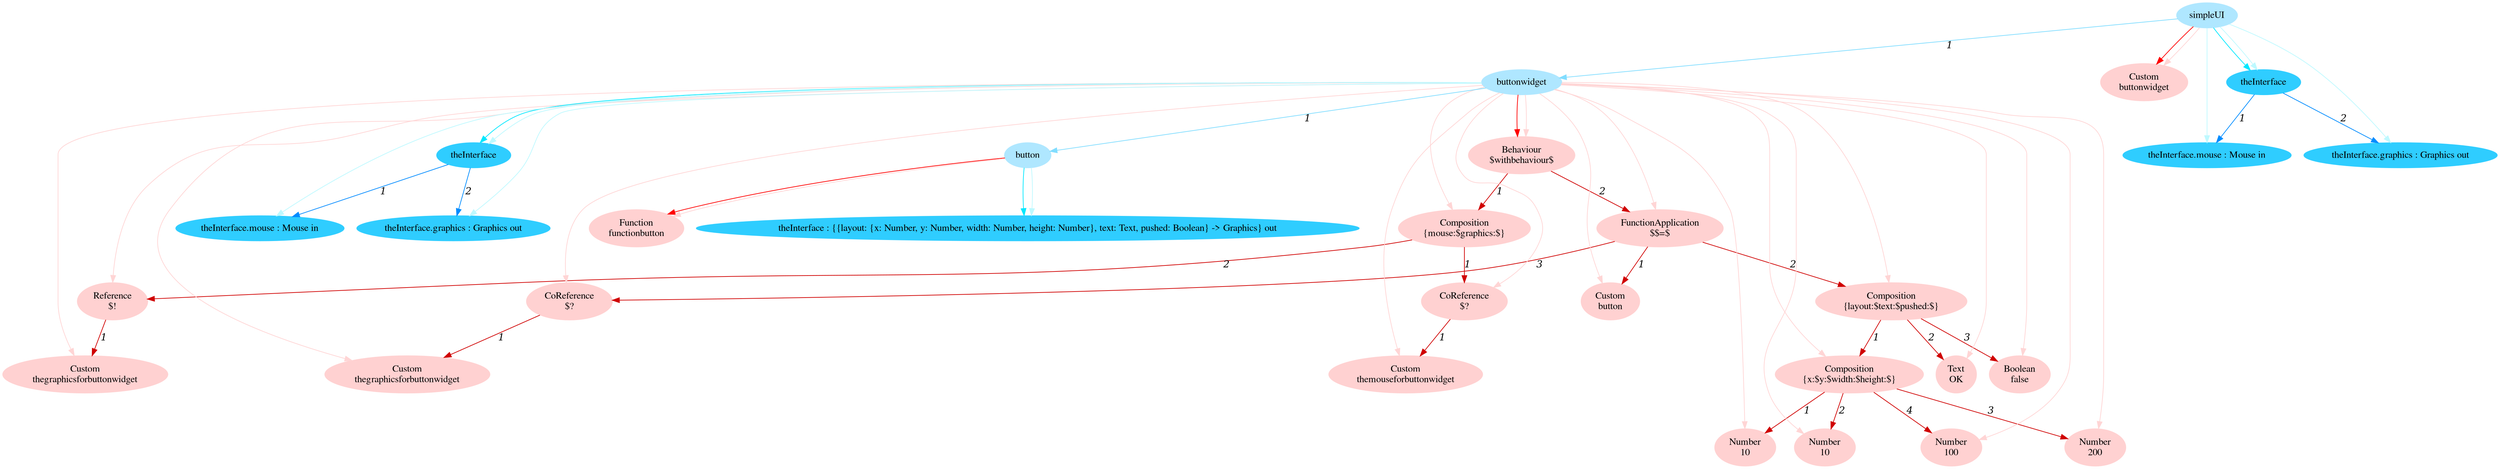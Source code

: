 digraph g{node_16127 [shape="ellipse", style="filled", color="#ffd1d1", fontname="Times", label="Function
functionbutton" ]
node_16140 [shape="ellipse", style="filled", color="#ffd1d1", fontname="Times", label="Behaviour
$withbehaviour$" ]
node_16142 [shape="ellipse", style="filled", color="#ffd1d1", fontname="Times", label="Composition
{mouse:$graphics:$}" ]
node_16144 [shape="ellipse", style="filled", color="#ffd1d1", fontname="Times", label="CoReference
$?" ]
node_16146 [shape="ellipse", style="filled", color="#ffd1d1", fontname="Times", label="Custom
themouseforbuttonwidget" ]
node_16149 [shape="ellipse", style="filled", color="#ffd1d1", fontname="Times", label="Reference
$!" ]
node_16151 [shape="ellipse", style="filled", color="#ffd1d1", fontname="Times", label="Custom
thegraphicsforbuttonwidget" ]
node_16156 [shape="ellipse", style="filled", color="#ffd1d1", fontname="Times", label="FunctionApplication
$$=$" ]
node_16158 [shape="ellipse", style="filled", color="#ffd1d1", fontname="Times", label="Custom
button" ]
node_16160 [shape="ellipse", style="filled", color="#ffd1d1", fontname="Times", label="Composition
{layout:$text:$pushed:$}" ]
node_16162 [shape="ellipse", style="filled", color="#ffd1d1", fontname="Times", label="Composition
{x:$y:$width:$height:$}" ]
node_16164 [shape="ellipse", style="filled", color="#ffd1d1", fontname="Times", label="Number
10" ]
node_16166 [shape="ellipse", style="filled", color="#ffd1d1", fontname="Times", label="Number
10" ]
node_16168 [shape="ellipse", style="filled", color="#ffd1d1", fontname="Times", label="Number
200" ]
node_16170 [shape="ellipse", style="filled", color="#ffd1d1", fontname="Times", label="Number
100" ]
node_16176 [shape="ellipse", style="filled", color="#ffd1d1", fontname="Times", label="Text
OK" ]
node_16178 [shape="ellipse", style="filled", color="#ffd1d1", fontname="Times", label="Boolean
false" ]
node_16183 [shape="ellipse", style="filled", color="#ffd1d1", fontname="Times", label="CoReference
$?" ]
node_16185 [shape="ellipse", style="filled", color="#ffd1d1", fontname="Times", label="Custom
thegraphicsforbuttonwidget" ]
node_16204 [shape="ellipse", style="filled", color="#ffd1d1", fontname="Times", label="Custom
buttonwidget" ]
node_16121 [shape="ellipse", style="filled", color="#afe7ff", fontname="Times", label="simpleUI" ]
node_16122 [shape="ellipse", style="filled", color="#afe7ff", fontname="Times", label="buttonwidget" ]
node_16123 [shape="ellipse", style="filled", color="#afe7ff", fontname="Times", label="button" ]
node_16124 [shape="ellipse", style="filled", color="#2fcdff", fontname="Times", label="theInterface : {{layout: {x: Number, y: Number, width: Number, height: Number}, text: Text, pushed: Boolean} -> Graphics} out" ]
node_16131 [shape="ellipse", style="filled", color="#2fcdff", fontname="Times", label="theInterface" ]
node_16132 [shape="ellipse", style="filled", color="#2fcdff", fontname="Times", label="theInterface.mouse : Mouse in" ]
node_16134 [shape="ellipse", style="filled", color="#2fcdff", fontname="Times", label="theInterface.graphics : Graphics out" ]
node_16195 [shape="ellipse", style="filled", color="#2fcdff", fontname="Times", label="theInterface" ]
node_16196 [shape="ellipse", style="filled", color="#2fcdff", fontname="Times", label="theInterface.mouse : Mouse in" ]
node_16198 [shape="ellipse", style="filled", color="#2fcdff", fontname="Times", label="theInterface.graphics : Graphics out" ]
node_16144 -> node_16146 [dir=forward, arrowHead=normal, fontname="Times-Italic", arrowsize=1, color="#d00000", label="1",  headlabel="", taillabel="" ]
node_16149 -> node_16151 [dir=forward, arrowHead=normal, fontname="Times-Italic", arrowsize=1, color="#d00000", label="1",  headlabel="", taillabel="" ]
node_16142 -> node_16144 [dir=forward, arrowHead=normal, fontname="Times-Italic", arrowsize=1, color="#d00000", label="1",  headlabel="", taillabel="" ]
node_16142 -> node_16149 [dir=forward, arrowHead=normal, fontname="Times-Italic", arrowsize=1, color="#d00000", label="2",  headlabel="", taillabel="" ]
node_16162 -> node_16164 [dir=forward, arrowHead=normal, fontname="Times-Italic", arrowsize=1, color="#d00000", label="1",  headlabel="", taillabel="" ]
node_16162 -> node_16166 [dir=forward, arrowHead=normal, fontname="Times-Italic", arrowsize=1, color="#d00000", label="2",  headlabel="", taillabel="" ]
node_16162 -> node_16168 [dir=forward, arrowHead=normal, fontname="Times-Italic", arrowsize=1, color="#d00000", label="3",  headlabel="", taillabel="" ]
node_16162 -> node_16170 [dir=forward, arrowHead=normal, fontname="Times-Italic", arrowsize=1, color="#d00000", label="4",  headlabel="", taillabel="" ]
node_16160 -> node_16162 [dir=forward, arrowHead=normal, fontname="Times-Italic", arrowsize=1, color="#d00000", label="1",  headlabel="", taillabel="" ]
node_16160 -> node_16176 [dir=forward, arrowHead=normal, fontname="Times-Italic", arrowsize=1, color="#d00000", label="2",  headlabel="", taillabel="" ]
node_16160 -> node_16178 [dir=forward, arrowHead=normal, fontname="Times-Italic", arrowsize=1, color="#d00000", label="3",  headlabel="", taillabel="" ]
node_16183 -> node_16185 [dir=forward, arrowHead=normal, fontname="Times-Italic", arrowsize=1, color="#d00000", label="1",  headlabel="", taillabel="" ]
node_16156 -> node_16158 [dir=forward, arrowHead=normal, fontname="Times-Italic", arrowsize=1, color="#d00000", label="1",  headlabel="", taillabel="" ]
node_16156 -> node_16160 [dir=forward, arrowHead=normal, fontname="Times-Italic", arrowsize=1, color="#d00000", label="2",  headlabel="", taillabel="" ]
node_16156 -> node_16183 [dir=forward, arrowHead=normal, fontname="Times-Italic", arrowsize=1, color="#d00000", label="3",  headlabel="", taillabel="" ]
node_16140 -> node_16142 [dir=forward, arrowHead=normal, fontname="Times-Italic", arrowsize=1, color="#d00000", label="1",  headlabel="", taillabel="" ]
node_16140 -> node_16156 [dir=forward, arrowHead=normal, fontname="Times-Italic", arrowsize=1, color="#d00000", label="2",  headlabel="", taillabel="" ]
node_16123 -> node_16127 [dir=forward, arrowHead=normal, fontname="Times-Italic", arrowsize=1, color="#ff0000", label="",  headlabel="", taillabel="" ]
node_16122 -> node_16140 [dir=forward, arrowHead=normal, fontname="Times-Italic", arrowsize=1, color="#ff0000", label="",  headlabel="", taillabel="" ]
node_16121 -> node_16204 [dir=forward, arrowHead=normal, fontname="Times-Italic", arrowsize=1, color="#ff0000", label="",  headlabel="", taillabel="" ]
node_16123 -> node_16127 [dir=forward, arrowHead=normal, fontname="Times-Italic", arrowsize=1, color="#ffd5d5", label="",  headlabel="", taillabel="" ]
node_16122 -> node_16140 [dir=forward, arrowHead=normal, fontname="Times-Italic", arrowsize=1, color="#ffd5d5", label="",  headlabel="", taillabel="" ]
node_16122 -> node_16142 [dir=forward, arrowHead=normal, fontname="Times-Italic", arrowsize=1, color="#ffd5d5", label="",  headlabel="", taillabel="" ]
node_16122 -> node_16144 [dir=forward, arrowHead=normal, fontname="Times-Italic", arrowsize=1, color="#ffd5d5", label="",  headlabel="", taillabel="" ]
node_16122 -> node_16146 [dir=forward, arrowHead=normal, fontname="Times-Italic", arrowsize=1, color="#ffd5d5", label="",  headlabel="", taillabel="" ]
node_16122 -> node_16149 [dir=forward, arrowHead=normal, fontname="Times-Italic", arrowsize=1, color="#ffd5d5", label="",  headlabel="", taillabel="" ]
node_16122 -> node_16151 [dir=forward, arrowHead=normal, fontname="Times-Italic", arrowsize=1, color="#ffd5d5", label="",  headlabel="", taillabel="" ]
node_16122 -> node_16156 [dir=forward, arrowHead=normal, fontname="Times-Italic", arrowsize=1, color="#ffd5d5", label="",  headlabel="", taillabel="" ]
node_16122 -> node_16158 [dir=forward, arrowHead=normal, fontname="Times-Italic", arrowsize=1, color="#ffd5d5", label="",  headlabel="", taillabel="" ]
node_16122 -> node_16160 [dir=forward, arrowHead=normal, fontname="Times-Italic", arrowsize=1, color="#ffd5d5", label="",  headlabel="", taillabel="" ]
node_16122 -> node_16162 [dir=forward, arrowHead=normal, fontname="Times-Italic", arrowsize=1, color="#ffd5d5", label="",  headlabel="", taillabel="" ]
node_16122 -> node_16164 [dir=forward, arrowHead=normal, fontname="Times-Italic", arrowsize=1, color="#ffd5d5", label="",  headlabel="", taillabel="" ]
node_16122 -> node_16166 [dir=forward, arrowHead=normal, fontname="Times-Italic", arrowsize=1, color="#ffd5d5", label="",  headlabel="", taillabel="" ]
node_16122 -> node_16168 [dir=forward, arrowHead=normal, fontname="Times-Italic", arrowsize=1, color="#ffd5d5", label="",  headlabel="", taillabel="" ]
node_16122 -> node_16170 [dir=forward, arrowHead=normal, fontname="Times-Italic", arrowsize=1, color="#ffd5d5", label="",  headlabel="", taillabel="" ]
node_16122 -> node_16176 [dir=forward, arrowHead=normal, fontname="Times-Italic", arrowsize=1, color="#ffd5d5", label="",  headlabel="", taillabel="" ]
node_16122 -> node_16178 [dir=forward, arrowHead=normal, fontname="Times-Italic", arrowsize=1, color="#ffd5d5", label="",  headlabel="", taillabel="" ]
node_16122 -> node_16183 [dir=forward, arrowHead=normal, fontname="Times-Italic", arrowsize=1, color="#ffd5d5", label="",  headlabel="", taillabel="" ]
node_16122 -> node_16185 [dir=forward, arrowHead=normal, fontname="Times-Italic", arrowsize=1, color="#ffd5d5", label="",  headlabel="", taillabel="" ]
node_16121 -> node_16204 [dir=forward, arrowHead=normal, fontname="Times-Italic", arrowsize=1, color="#ffd5d5", label="",  headlabel="", taillabel="" ]
node_16123 -> node_16124 [dir=forward, arrowHead=normal, fontname="Times-Italic", arrowsize=1, color="#00e8ff", label="",  headlabel="", taillabel="" ]
node_16122 -> node_16131 [dir=forward, arrowHead=normal, fontname="Times-Italic", arrowsize=1, color="#00e8ff", label="",  headlabel="", taillabel="" ]
node_16121 -> node_16195 [dir=forward, arrowHead=normal, fontname="Times-Italic", arrowsize=1, color="#00e8ff", label="",  headlabel="", taillabel="" ]
node_16123 -> node_16124 [dir=forward, arrowHead=normal, fontname="Times-Italic", arrowsize=1, color="#bef9ff", label="",  headlabel="", taillabel="" ]
node_16122 -> node_16132 [dir=forward, arrowHead=normal, fontname="Times-Italic", arrowsize=1, color="#bef9ff", label="",  headlabel="", taillabel="" ]
node_16122 -> node_16134 [dir=forward, arrowHead=normal, fontname="Times-Italic", arrowsize=1, color="#bef9ff", label="",  headlabel="", taillabel="" ]
node_16122 -> node_16131 [dir=forward, arrowHead=normal, fontname="Times-Italic", arrowsize=1, color="#bef9ff", label="",  headlabel="", taillabel="" ]
node_16121 -> node_16196 [dir=forward, arrowHead=normal, fontname="Times-Italic", arrowsize=1, color="#bef9ff", label="",  headlabel="", taillabel="" ]
node_16121 -> node_16198 [dir=forward, arrowHead=normal, fontname="Times-Italic", arrowsize=1, color="#bef9ff", label="",  headlabel="", taillabel="" ]
node_16121 -> node_16195 [dir=forward, arrowHead=normal, fontname="Times-Italic", arrowsize=1, color="#bef9ff", label="",  headlabel="", taillabel="" ]
node_16131 -> node_16132 [dir=forward, arrowHead=normal, fontname="Times-Italic", arrowsize=1, color="#008cff", label="1",  headlabel="", taillabel="" ]
node_16131 -> node_16134 [dir=forward, arrowHead=normal, fontname="Times-Italic", arrowsize=1, color="#008cff", label="2",  headlabel="", taillabel="" ]
node_16195 -> node_16196 [dir=forward, arrowHead=normal, fontname="Times-Italic", arrowsize=1, color="#008cff", label="1",  headlabel="", taillabel="" ]
node_16195 -> node_16198 [dir=forward, arrowHead=normal, fontname="Times-Italic", arrowsize=1, color="#008cff", label="2",  headlabel="", taillabel="" ]
node_16122 -> node_16123 [dir=forward, arrowHead=normal, fontname="Times-Italic", arrowsize=1, color="#81ddff", label="1",  headlabel="", taillabel="" ]
node_16121 -> node_16122 [dir=forward, arrowHead=normal, fontname="Times-Italic", arrowsize=1, color="#81ddff", label="1",  headlabel="", taillabel="" ]
}